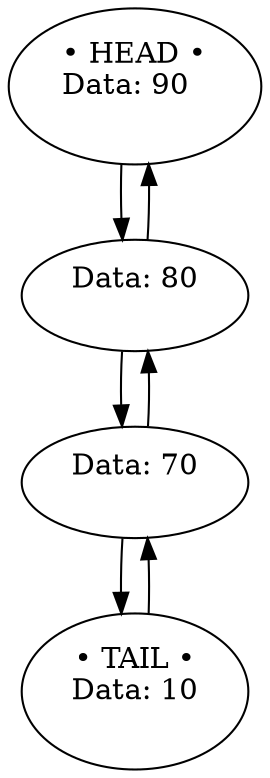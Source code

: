 digraph graf {
Node_0x60300000ee90 [label="• HEAD •
Data: 90\l "]
Node_0x60300000ee90->Node_0x60300000eec0
Node_0x60300000eec0 [label="Data: 80\l "]
Node_0x60300000eec0->Node_0x60300000ee90
Node_0x60300000eec0->Node_0x60300000eef0
Node_0x60300000eef0 [label="Data: 70\l "]
Node_0x60300000eef0->Node_0x60300000eec0
Node_0x60300000eef0->Node_0x60300000efb0
Node_0x60300000efb0 [label="• TAIL •
Data: 10\l "]
Node_0x60300000efb0->Node_0x60300000eef0
}